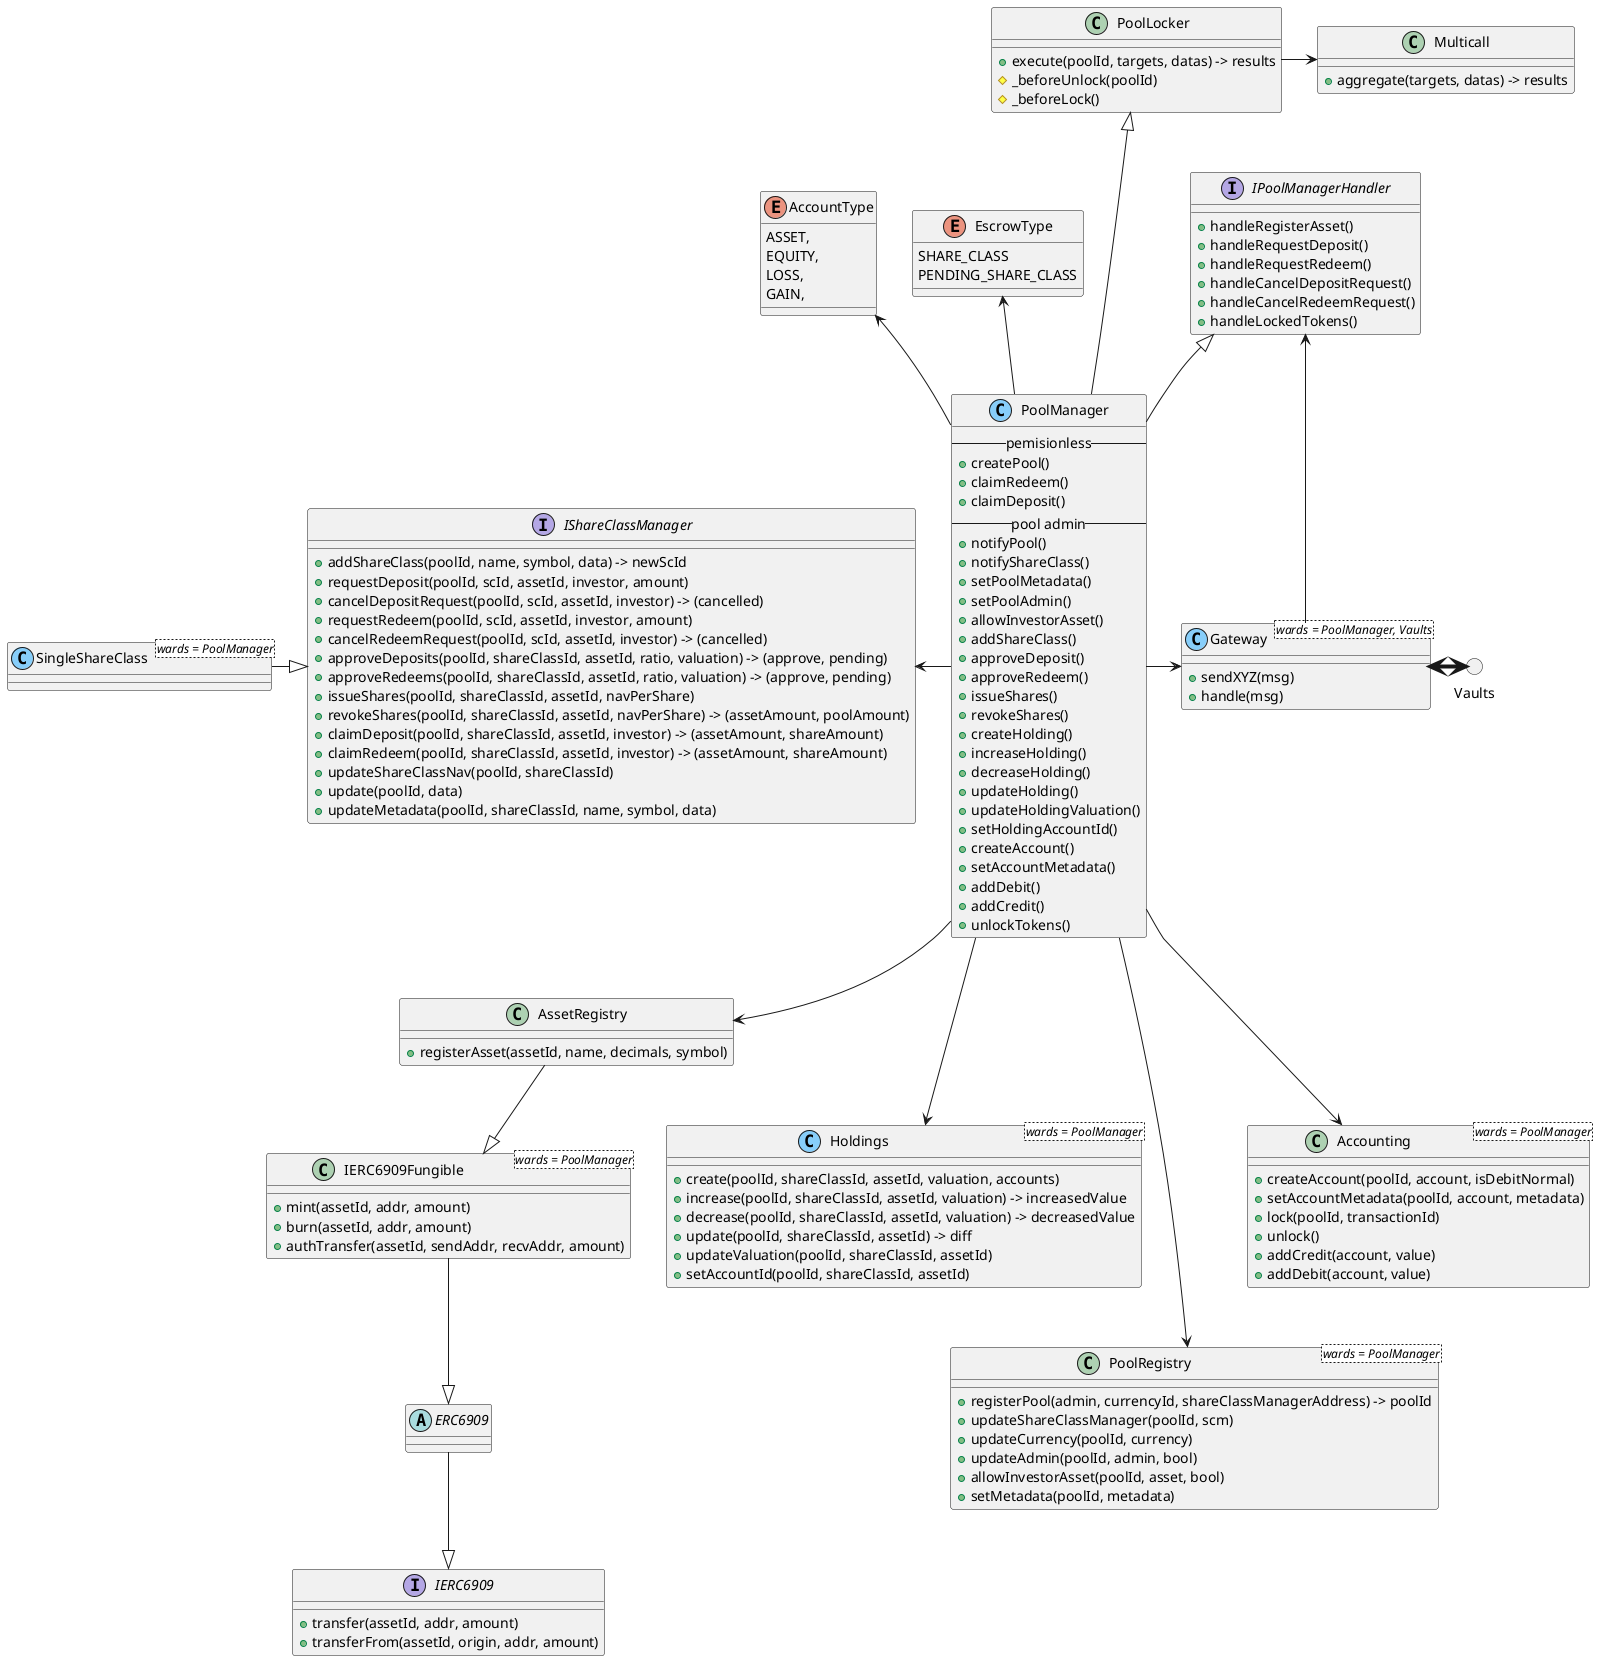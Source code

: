 @startuml
circle Vaults

interface IERC6909 {
    + transfer(assetId, addr, amount)
    + transferFrom(assetId, origin, addr, amount)
}

abstract ERC6909 { }

ERC6909 --|> IERC6909

class IERC6909Fungible<wards = PoolManager> {
    + mint(assetId, addr, amount)
    + burn(assetId, addr, amount)
    + authTransfer(assetId, sendAddr, recvAddr, amount)
}

IERC6909Fungible --|> ERC6909

class AssetRegistry {
    + registerAsset(assetId, name, decimals, symbol)
}

AssetRegistry --|> IERC6909Fungible

class Holdings<wards = PoolManager> <<(C, lightskyblue)>> {
    + create(poolId, shareClassId, assetId, valuation, accounts)
    + increase(poolId, shareClassId, assetId, valuation) -> increasedValue
    + decrease(poolId, shareClassId, assetId, valuation) -> decreasedValue
    + update(poolId, shareClassId, assetId) -> diff
    + updateValuation(poolId, shareClassId, assetId)
    + setAccountId(poolId, shareClassId, assetId)
}

class PoolRegistry<wards = PoolManager> {
    + registerPool(admin, currencyId, shareClassManagerAddress) -> poolId
    + updateShareClassManager(poolId, scm)
    + updateCurrency(poolId, currency)
    + updateAdmin(poolId, admin, bool)
    + allowInvestorAsset(poolId, asset, bool)
    + setMetadata(poolId, metadata)
}

interface IShareClassManager {
    + addShareClass(poolId, name, symbol, data) -> newScId
    + requestDeposit(poolId, scId, assetId, investor, amount)
    + cancelDepositRequest(poolId, scId, assetId, investor) -> (cancelled)
    + requestRedeem(poolId, scId, assetId, investor, amount)
    + cancelRedeemRequest(poolId, scId, assetId, investor) -> (cancelled)
    + approveDeposits(poolId, shareClassId, assetId, ratio, valuation) -> (approve, pending)
    + approveRedeems(poolId, shareClassId, assetId, ratio, valuation) -> (approve, pending)
    + issueShares(poolId, shareClassId, assetId, navPerShare)
    + revokeShares(poolId, shareClassId, assetId, navPerShare) -> (assetAmount, poolAmount)
    + claimDeposit(poolId, shareClassId, assetId, investor) -> (assetAmount, shareAmount)
    + claimRedeem(poolId, shareClassId, assetId, investor) -> (assetAmount, shareAmount)
    + updateShareClassNav(poolId, shareClassId)
    + update(poolId, data)
    + updateMetadata(poolId, shareClassId, name, symbol, data)
}

class SingleShareClass<wards = PoolManager> <<(C, lightskyblue)>>{ }
SingleShareClass -down|> IShareClassManager

class Accounting<wards = PoolManager> {
    + createAccount(poolId, account, isDebitNormal)
    + setAccountMetadata(poolId, account, metadata)
    + lock(poolId, transactionId)
    + unlock()
    + addCredit(account, value)
    + addDebit(account, value)
}

class Multicall {
    + aggregate(targets, datas) -> results
}

class PoolLocker {
    + execute(poolId, targets, datas) -> results
    # _beforeUnlock(poolId)
    # _beforeLock()
}

PoolLocker -right-> Multicall

enum EscrowType {
    SHARE_CLASS
    PENDING_SHARE_CLASS
}

enum AccountType {
    ASSET,
    EQUITY,
    LOSS,
    GAIN,
}

interface IPoolManagerHandler {
    + handleRegisterAsset()
    + handleRequestDeposit()
    + handleRequestRedeem()
    + handleCancelDepositRequest()
    + handleCancelRedeemRequest()
    + handleLockedTokens()
}

class PoolManager <<(C, lightskyblue)>> {
    -- pemisionless --
    + createPool()
    + claimRedeem()
    + claimDeposit()
    -- pool admin --
    + notifyPool()
    + notifyShareClass()
    + setPoolMetadata()
    + setPoolAdmin()
    + allowInvestorAsset()
    + addShareClass()
    + approveDeposit()
    + approveRedeem()
    + issueShares()
    + revokeShares()
    + createHolding()
    + increaseHolding()
    + decreaseHolding()
    + updateHolding()
    + updateHoldingValuation()
    + setHoldingAccountId()
    + createAccount()
    + setAccountMetadata()
    + addDebit()
    + addCredit()
    + unlockTokens()
}

PoolManager -up-|> IPoolManagerHandler
PoolManager -up--|> PoolLocker
PoolManager -up-> EscrowType
PoolManager -up-> AccountType
PoolManager -down---> PoolRegistry
PoolManager -left-> IShareClassManager
PoolManager -down--> Accounting
PoolManager -down-> AssetRegistry
PoolManager -down--> Holdings
PoolManager -right-> Gateway

class Gateway<wards = PoolManager, Vaults> <<(C, lightskyblue)>> {
    + sendXYZ(msg)
    + handle(msg)
}

Gateway <-[thickness=4]right-> Vaults
Gateway -up-> IPoolManagerHandler

@enduml
